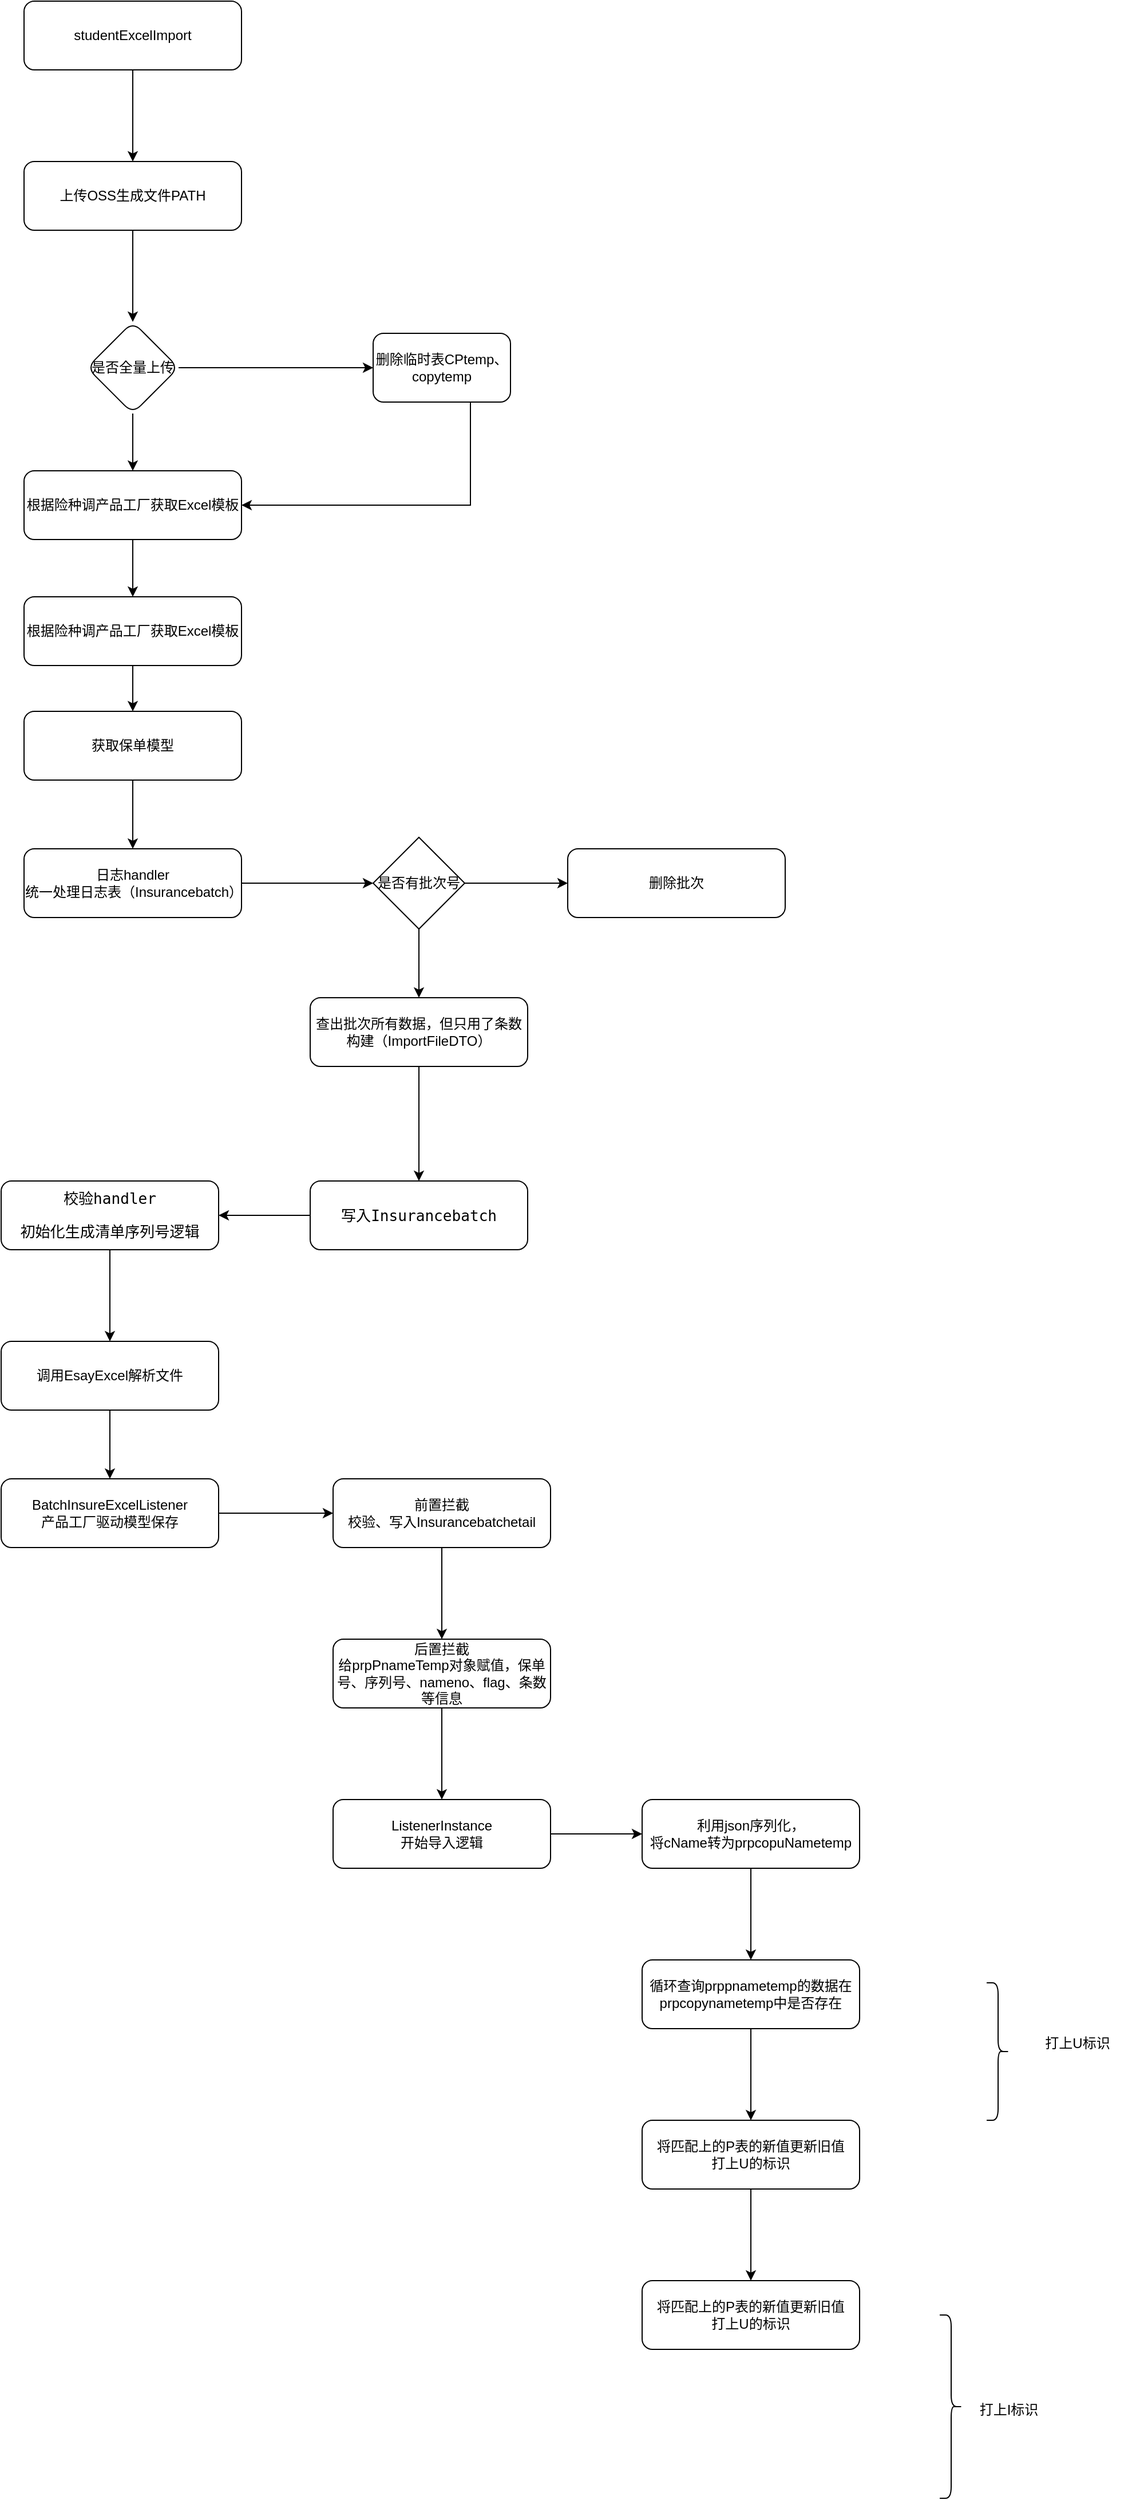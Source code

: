 <mxfile version="24.4.4" type="github">
  <diagram name="第 1 页" id="Fu0R1MFzWa6YzTho8a_D">
    <mxGraphModel dx="1434" dy="746" grid="1" gridSize="10" guides="1" tooltips="1" connect="1" arrows="1" fold="1" page="1" pageScale="1" pageWidth="827" pageHeight="1169" math="0" shadow="0">
      <root>
        <mxCell id="0" />
        <mxCell id="1" parent="0" />
        <mxCell id="GyTgs1EJwbVY7Si8vsgn-1" value="" style="edgeStyle=orthogonalEdgeStyle;rounded=0;orthogonalLoop=1;jettySize=auto;html=1;" edge="1" parent="1" source="GyTgs1EJwbVY7Si8vsgn-2" target="GyTgs1EJwbVY7Si8vsgn-4">
          <mxGeometry relative="1" as="geometry" />
        </mxCell>
        <mxCell id="GyTgs1EJwbVY7Si8vsgn-2" value="studentExcelImport" style="rounded=1;whiteSpace=wrap;html=1;" vertex="1" parent="1">
          <mxGeometry x="380" y="30" width="190" height="60" as="geometry" />
        </mxCell>
        <mxCell id="GyTgs1EJwbVY7Si8vsgn-38" value="" style="edgeStyle=orthogonalEdgeStyle;rounded=0;orthogonalLoop=1;jettySize=auto;html=1;" edge="1" parent="1" source="GyTgs1EJwbVY7Si8vsgn-4" target="GyTgs1EJwbVY7Si8vsgn-37">
          <mxGeometry relative="1" as="geometry" />
        </mxCell>
        <mxCell id="GyTgs1EJwbVY7Si8vsgn-4" value="上传OSS生成文件PATH" style="rounded=1;whiteSpace=wrap;html=1;" vertex="1" parent="1">
          <mxGeometry x="380" y="170" width="190" height="60" as="geometry" />
        </mxCell>
        <mxCell id="GyTgs1EJwbVY7Si8vsgn-5" value="" style="edgeStyle=orthogonalEdgeStyle;rounded=0;orthogonalLoop=1;jettySize=auto;html=1;" edge="1" parent="1" source="GyTgs1EJwbVY7Si8vsgn-6" target="GyTgs1EJwbVY7Si8vsgn-8">
          <mxGeometry relative="1" as="geometry" />
        </mxCell>
        <mxCell id="GyTgs1EJwbVY7Si8vsgn-6" value="根据险种调产品工厂获取Excel模板" style="rounded=1;whiteSpace=wrap;html=1;" vertex="1" parent="1">
          <mxGeometry x="380" y="440" width="190" height="60" as="geometry" />
        </mxCell>
        <mxCell id="GyTgs1EJwbVY7Si8vsgn-7" value="" style="edgeStyle=orthogonalEdgeStyle;rounded=0;orthogonalLoop=1;jettySize=auto;html=1;" edge="1" parent="1" source="GyTgs1EJwbVY7Si8vsgn-8" target="GyTgs1EJwbVY7Si8vsgn-10">
          <mxGeometry relative="1" as="geometry" />
        </mxCell>
        <mxCell id="GyTgs1EJwbVY7Si8vsgn-8" value="根据险种调产品工厂获取Excel模板" style="rounded=1;whiteSpace=wrap;html=1;" vertex="1" parent="1">
          <mxGeometry x="380" y="550" width="190" height="60" as="geometry" />
        </mxCell>
        <mxCell id="GyTgs1EJwbVY7Si8vsgn-9" value="" style="edgeStyle=orthogonalEdgeStyle;rounded=0;orthogonalLoop=1;jettySize=auto;html=1;" edge="1" parent="1" source="GyTgs1EJwbVY7Si8vsgn-10" target="GyTgs1EJwbVY7Si8vsgn-12">
          <mxGeometry relative="1" as="geometry" />
        </mxCell>
        <mxCell id="GyTgs1EJwbVY7Si8vsgn-10" value="获取保单模型" style="rounded=1;whiteSpace=wrap;html=1;" vertex="1" parent="1">
          <mxGeometry x="380" y="650" width="190" height="60" as="geometry" />
        </mxCell>
        <mxCell id="GyTgs1EJwbVY7Si8vsgn-11" value="" style="edgeStyle=orthogonalEdgeStyle;rounded=0;orthogonalLoop=1;jettySize=auto;html=1;" edge="1" parent="1" source="GyTgs1EJwbVY7Si8vsgn-12" target="GyTgs1EJwbVY7Si8vsgn-15">
          <mxGeometry relative="1" as="geometry" />
        </mxCell>
        <mxCell id="GyTgs1EJwbVY7Si8vsgn-12" value="&lt;div&gt;日志handler&lt;/div&gt;统一处理日志表（Insurancebatch）" style="rounded=1;whiteSpace=wrap;html=1;" vertex="1" parent="1">
          <mxGeometry x="380" y="770" width="190" height="60" as="geometry" />
        </mxCell>
        <mxCell id="GyTgs1EJwbVY7Si8vsgn-13" value="" style="edgeStyle=orthogonalEdgeStyle;rounded=0;orthogonalLoop=1;jettySize=auto;html=1;" edge="1" parent="1" source="GyTgs1EJwbVY7Si8vsgn-15" target="GyTgs1EJwbVY7Si8vsgn-16">
          <mxGeometry relative="1" as="geometry" />
        </mxCell>
        <mxCell id="GyTgs1EJwbVY7Si8vsgn-14" value="" style="edgeStyle=orthogonalEdgeStyle;rounded=0;orthogonalLoop=1;jettySize=auto;html=1;" edge="1" parent="1" source="GyTgs1EJwbVY7Si8vsgn-15" target="GyTgs1EJwbVY7Si8vsgn-18">
          <mxGeometry relative="1" as="geometry" />
        </mxCell>
        <mxCell id="GyTgs1EJwbVY7Si8vsgn-15" value="是否有批次号" style="rhombus;whiteSpace=wrap;html=1;" vertex="1" parent="1">
          <mxGeometry x="685" y="760" width="80" height="80" as="geometry" />
        </mxCell>
        <mxCell id="GyTgs1EJwbVY7Si8vsgn-16" value="删除批次" style="rounded=1;whiteSpace=wrap;html=1;" vertex="1" parent="1">
          <mxGeometry x="855" y="770" width="190" height="60" as="geometry" />
        </mxCell>
        <mxCell id="GyTgs1EJwbVY7Si8vsgn-17" value="" style="edgeStyle=orthogonalEdgeStyle;rounded=0;orthogonalLoop=1;jettySize=auto;html=1;" edge="1" parent="1" source="GyTgs1EJwbVY7Si8vsgn-18" target="GyTgs1EJwbVY7Si8vsgn-20">
          <mxGeometry relative="1" as="geometry" />
        </mxCell>
        <mxCell id="GyTgs1EJwbVY7Si8vsgn-18" value="查出批次所有数据，但只用了条数&lt;div&gt;构建（ImportFileDTO）&lt;/div&gt;" style="rounded=1;whiteSpace=wrap;html=1;" vertex="1" parent="1">
          <mxGeometry x="630" y="900" width="190" height="60" as="geometry" />
        </mxCell>
        <mxCell id="GyTgs1EJwbVY7Si8vsgn-19" value="" style="edgeStyle=orthogonalEdgeStyle;rounded=0;orthogonalLoop=1;jettySize=auto;html=1;" edge="1" parent="1" source="GyTgs1EJwbVY7Si8vsgn-20" target="GyTgs1EJwbVY7Si8vsgn-22">
          <mxGeometry relative="1" as="geometry" />
        </mxCell>
        <mxCell id="GyTgs1EJwbVY7Si8vsgn-20" value="&lt;pre style=&quot;font-family: &amp;quot;JetBrains Mono&amp;quot;, monospace; font-size: 9.8pt;&quot;&gt;&lt;span style=&quot;background-color: rgb(255, 255, 255);&quot;&gt;写入Insurancebatch&lt;/span&gt;&lt;span style=&quot;color: rgb(169, 183, 198); background-color: rgb(43, 43, 43);&quot;&gt;&lt;br&gt;&lt;/span&gt;&lt;/pre&gt;" style="rounded=1;whiteSpace=wrap;html=1;" vertex="1" parent="1">
          <mxGeometry x="630" y="1060" width="190" height="60" as="geometry" />
        </mxCell>
        <mxCell id="GyTgs1EJwbVY7Si8vsgn-21" value="" style="edgeStyle=orthogonalEdgeStyle;rounded=0;orthogonalLoop=1;jettySize=auto;html=1;" edge="1" parent="1" source="GyTgs1EJwbVY7Si8vsgn-22" target="GyTgs1EJwbVY7Si8vsgn-24">
          <mxGeometry relative="1" as="geometry" />
        </mxCell>
        <mxCell id="GyTgs1EJwbVY7Si8vsgn-22" value="&lt;pre style=&quot;font-family: &amp;quot;JetBrains Mono&amp;quot;, monospace; font-size: 9.8pt;&quot;&gt;&lt;span style=&quot;background-color: rgb(255, 255, 255);&quot;&gt;校验handler&lt;/span&gt;&lt;span style=&quot;color: rgb(169, 183, 198); background-color: rgb(43, 43, 43);&quot;&gt;&lt;br&gt;&lt;/span&gt;&lt;/pre&gt;&lt;pre style=&quot;font-family: &amp;quot;JetBrains Mono&amp;quot;, monospace; font-size: 9.8pt;&quot;&gt;&lt;span style=&quot;background-color: rgb(255, 255, 255);&quot;&gt;初始化生成清单序列号逻辑&lt;/span&gt;&lt;/pre&gt;" style="rounded=1;whiteSpace=wrap;html=1;" vertex="1" parent="1">
          <mxGeometry x="360" y="1060" width="190" height="60" as="geometry" />
        </mxCell>
        <mxCell id="GyTgs1EJwbVY7Si8vsgn-23" value="" style="edgeStyle=orthogonalEdgeStyle;rounded=0;orthogonalLoop=1;jettySize=auto;html=1;" edge="1" parent="1" source="GyTgs1EJwbVY7Si8vsgn-24" target="GyTgs1EJwbVY7Si8vsgn-26">
          <mxGeometry relative="1" as="geometry" />
        </mxCell>
        <mxCell id="GyTgs1EJwbVY7Si8vsgn-24" value="&lt;span style=&quot;background-color: rgb(255, 255, 255);&quot;&gt;调用EsayExcel解析文件&lt;/span&gt;" style="rounded=1;whiteSpace=wrap;html=1;" vertex="1" parent="1">
          <mxGeometry x="360" y="1200" width="190" height="60" as="geometry" />
        </mxCell>
        <mxCell id="GyTgs1EJwbVY7Si8vsgn-25" value="" style="edgeStyle=orthogonalEdgeStyle;rounded=0;orthogonalLoop=1;jettySize=auto;html=1;" edge="1" parent="1" source="GyTgs1EJwbVY7Si8vsgn-26" target="GyTgs1EJwbVY7Si8vsgn-28">
          <mxGeometry relative="1" as="geometry" />
        </mxCell>
        <mxCell id="GyTgs1EJwbVY7Si8vsgn-26" value="BatchInsureExcelListener&lt;div&gt;产品工厂驱动模型保存&lt;br&gt;&lt;/div&gt;" style="rounded=1;whiteSpace=wrap;html=1;" vertex="1" parent="1">
          <mxGeometry x="360" y="1320" width="190" height="60" as="geometry" />
        </mxCell>
        <mxCell id="GyTgs1EJwbVY7Si8vsgn-27" value="" style="edgeStyle=orthogonalEdgeStyle;rounded=0;orthogonalLoop=1;jettySize=auto;html=1;" edge="1" parent="1" source="GyTgs1EJwbVY7Si8vsgn-28" target="GyTgs1EJwbVY7Si8vsgn-30">
          <mxGeometry relative="1" as="geometry" />
        </mxCell>
        <mxCell id="GyTgs1EJwbVY7Si8vsgn-28" value="前置拦截&lt;div&gt;校验、写入Insurancebatchetail&lt;/div&gt;" style="rounded=1;whiteSpace=wrap;html=1;" vertex="1" parent="1">
          <mxGeometry x="650" y="1320" width="190" height="60" as="geometry" />
        </mxCell>
        <mxCell id="GyTgs1EJwbVY7Si8vsgn-29" value="" style="edgeStyle=orthogonalEdgeStyle;rounded=0;orthogonalLoop=1;jettySize=auto;html=1;" edge="1" parent="1" source="GyTgs1EJwbVY7Si8vsgn-30" target="GyTgs1EJwbVY7Si8vsgn-32">
          <mxGeometry relative="1" as="geometry" />
        </mxCell>
        <mxCell id="GyTgs1EJwbVY7Si8vsgn-30" value="后置拦截&lt;div&gt;给prpPnameTemp对象赋值，保单号、序列号、nameno、flag、条数等信息&lt;/div&gt;" style="rounded=1;whiteSpace=wrap;html=1;" vertex="1" parent="1">
          <mxGeometry x="650" y="1460" width="190" height="60" as="geometry" />
        </mxCell>
        <mxCell id="GyTgs1EJwbVY7Si8vsgn-31" value="" style="edgeStyle=orthogonalEdgeStyle;rounded=0;orthogonalLoop=1;jettySize=auto;html=1;" edge="1" parent="1" source="GyTgs1EJwbVY7Si8vsgn-32" target="GyTgs1EJwbVY7Si8vsgn-33">
          <mxGeometry relative="1" as="geometry" />
        </mxCell>
        <mxCell id="GyTgs1EJwbVY7Si8vsgn-32" value="ListenerInstance&lt;br&gt;开始导入逻辑" style="rounded=1;whiteSpace=wrap;html=1;" vertex="1" parent="1">
          <mxGeometry x="650" y="1600" width="190" height="60" as="geometry" />
        </mxCell>
        <mxCell id="GyTgs1EJwbVY7Si8vsgn-44" value="" style="edgeStyle=orthogonalEdgeStyle;rounded=0;orthogonalLoop=1;jettySize=auto;html=1;" edge="1" parent="1" source="GyTgs1EJwbVY7Si8vsgn-33" target="GyTgs1EJwbVY7Si8vsgn-43">
          <mxGeometry relative="1" as="geometry" />
        </mxCell>
        <mxCell id="GyTgs1EJwbVY7Si8vsgn-33" value="利用json序列化，&lt;div&gt;将cName转为prpcopuNametemp&lt;/div&gt;" style="rounded=1;whiteSpace=wrap;html=1;" vertex="1" parent="1">
          <mxGeometry x="920" y="1600" width="190" height="60" as="geometry" />
        </mxCell>
        <mxCell id="GyTgs1EJwbVY7Si8vsgn-40" value="" style="edgeStyle=orthogonalEdgeStyle;rounded=0;orthogonalLoop=1;jettySize=auto;html=1;" edge="1" parent="1" source="GyTgs1EJwbVY7Si8vsgn-37" target="GyTgs1EJwbVY7Si8vsgn-39">
          <mxGeometry relative="1" as="geometry" />
        </mxCell>
        <mxCell id="GyTgs1EJwbVY7Si8vsgn-42" value="" style="edgeStyle=orthogonalEdgeStyle;rounded=0;orthogonalLoop=1;jettySize=auto;html=1;" edge="1" parent="1" source="GyTgs1EJwbVY7Si8vsgn-37" target="GyTgs1EJwbVY7Si8vsgn-6">
          <mxGeometry relative="1" as="geometry" />
        </mxCell>
        <mxCell id="GyTgs1EJwbVY7Si8vsgn-37" value="是否全量上传" style="rhombus;whiteSpace=wrap;html=1;rounded=1;" vertex="1" parent="1">
          <mxGeometry x="435" y="310" width="80" height="80" as="geometry" />
        </mxCell>
        <mxCell id="GyTgs1EJwbVY7Si8vsgn-41" style="edgeStyle=orthogonalEdgeStyle;rounded=0;orthogonalLoop=1;jettySize=auto;html=1;" edge="1" parent="1" source="GyTgs1EJwbVY7Si8vsgn-39" target="GyTgs1EJwbVY7Si8vsgn-6">
          <mxGeometry relative="1" as="geometry">
            <Array as="points">
              <mxPoint x="770" y="470" />
            </Array>
          </mxGeometry>
        </mxCell>
        <mxCell id="GyTgs1EJwbVY7Si8vsgn-39" value="删除临时表CPtemp、copytemp" style="whiteSpace=wrap;html=1;rounded=1;" vertex="1" parent="1">
          <mxGeometry x="685" y="320" width="120" height="60" as="geometry" />
        </mxCell>
        <mxCell id="GyTgs1EJwbVY7Si8vsgn-46" value="" style="edgeStyle=orthogonalEdgeStyle;rounded=0;orthogonalLoop=1;jettySize=auto;html=1;" edge="1" parent="1" source="GyTgs1EJwbVY7Si8vsgn-43" target="GyTgs1EJwbVY7Si8vsgn-45">
          <mxGeometry relative="1" as="geometry" />
        </mxCell>
        <mxCell id="GyTgs1EJwbVY7Si8vsgn-43" value="循环查询prppnametemp的数据在&lt;div&gt;prpcopynametemp中是否存在&lt;/div&gt;" style="rounded=1;whiteSpace=wrap;html=1;" vertex="1" parent="1">
          <mxGeometry x="920" y="1740" width="190" height="60" as="geometry" />
        </mxCell>
        <mxCell id="GyTgs1EJwbVY7Si8vsgn-50" value="" style="edgeStyle=orthogonalEdgeStyle;rounded=0;orthogonalLoop=1;jettySize=auto;html=1;" edge="1" parent="1" source="GyTgs1EJwbVY7Si8vsgn-45" target="GyTgs1EJwbVY7Si8vsgn-49">
          <mxGeometry relative="1" as="geometry" />
        </mxCell>
        <mxCell id="GyTgs1EJwbVY7Si8vsgn-45" value="将匹配上的P表的新值更新旧值&lt;div&gt;打上U的标识&lt;/div&gt;" style="rounded=1;whiteSpace=wrap;html=1;" vertex="1" parent="1">
          <mxGeometry x="920" y="1880" width="190" height="60" as="geometry" />
        </mxCell>
        <mxCell id="GyTgs1EJwbVY7Si8vsgn-47" value="" style="shape=curlyBracket;whiteSpace=wrap;html=1;rounded=1;flipH=1;labelPosition=right;verticalLabelPosition=middle;align=left;verticalAlign=middle;" vertex="1" parent="1">
          <mxGeometry x="1221" y="1760" width="20" height="120" as="geometry" />
        </mxCell>
        <mxCell id="GyTgs1EJwbVY7Si8vsgn-48" value="打上U标识" style="text;html=1;align=center;verticalAlign=middle;resizable=0;points=[];autosize=1;strokeColor=none;fillColor=none;" vertex="1" parent="1">
          <mxGeometry x="1260" y="1798" width="80" height="30" as="geometry" />
        </mxCell>
        <mxCell id="GyTgs1EJwbVY7Si8vsgn-49" value="将匹配上的P表的新值更新旧值&lt;div&gt;打上U的标识&lt;/div&gt;" style="rounded=1;whiteSpace=wrap;html=1;" vertex="1" parent="1">
          <mxGeometry x="920" y="2020" width="190" height="60" as="geometry" />
        </mxCell>
        <mxCell id="GyTgs1EJwbVY7Si8vsgn-51" value="" style="shape=curlyBracket;whiteSpace=wrap;html=1;rounded=1;flipH=1;labelPosition=right;verticalLabelPosition=middle;align=left;verticalAlign=middle;" vertex="1" parent="1">
          <mxGeometry x="1180" y="2050" width="20" height="160" as="geometry" />
        </mxCell>
        <mxCell id="GyTgs1EJwbVY7Si8vsgn-54" value="打上I标识" style="text;html=1;align=center;verticalAlign=middle;resizable=0;points=[];autosize=1;strokeColor=none;fillColor=none;" vertex="1" parent="1">
          <mxGeometry x="1205" y="2118" width="70" height="30" as="geometry" />
        </mxCell>
      </root>
    </mxGraphModel>
  </diagram>
</mxfile>
